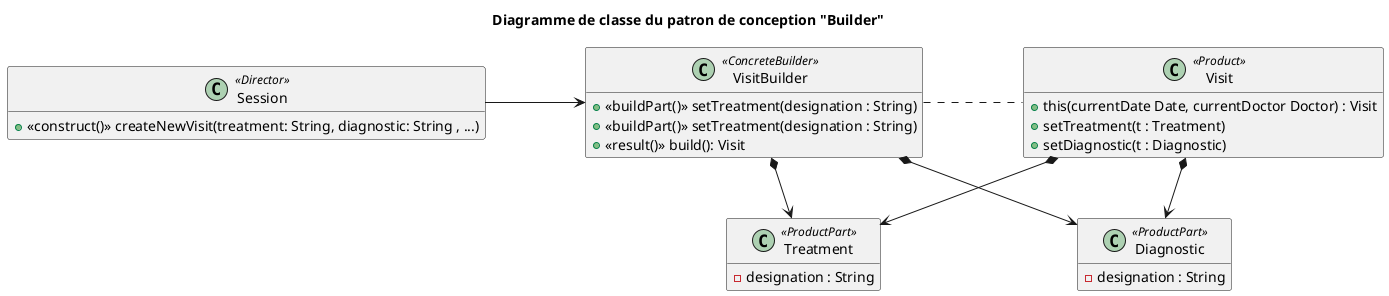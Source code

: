 @startuml


skinparam  nodesep 100

hide empty members
title Diagramme de classe du patron de conception "Builder"


class Session <<Director>> {
  + <<construct()>> createNewVisit(treatment: String, diagnostic: String , ...)
}



class VisitBuilder <<ConcreteBuilder>> {
  + <<buildPart()>> setTreatment(designation : String)
  + <<buildPart()>> setTreatment(designation : String)
  + <<result()>> build(): Visit
}

class Visit <<Product>>{
  + this(currentDate Date, currentDoctor Doctor) : Visit
  + setTreatment(t : Treatment)
  + setDiagnostic(t : Diagnostic)
}

class Treatment <<ProductPart>> {
  - designation : String
}
class Diagnostic <<ProductPart>> {
 - designation : String
}

Session ->  VisitBuilder

VisitBuilder . Visit
VisitBuilder *--> Treatment
VisitBuilder *--> Diagnostic

Visit *--> Treatment
Visit *--> Diagnostic

@enduml